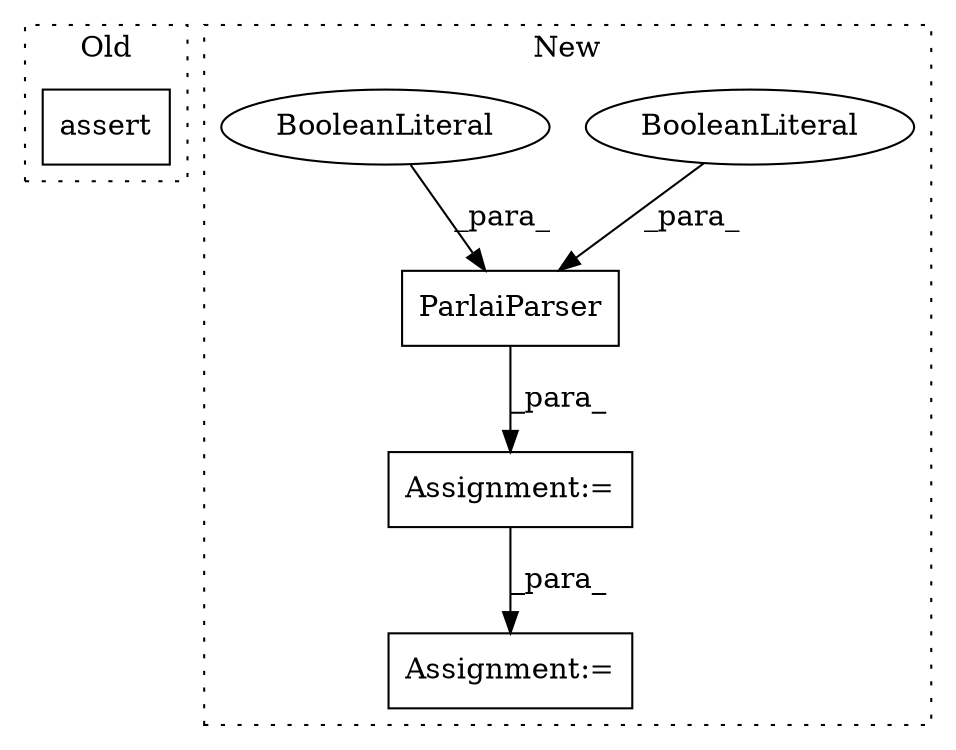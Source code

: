 digraph G {
subgraph cluster0 {
1 [label="assert" a="32" s="398,458" l="9,1" shape="box"];
label = "Old";
style="dotted";
}
subgraph cluster1 {
2 [label="ParlaiParser" a="32" s="367,390" l="13,1" shape="box"];
3 [label="BooleanLiteral" a="9" s="380" l="4" shape="ellipse"];
4 [label="BooleanLiteral" a="9" s="385" l="5" shape="ellipse"];
5 [label="Assignment:=" a="7" s="465" l="1" shape="box"];
6 [label="Assignment:=" a="7" s="366" l="1" shape="box"];
label = "New";
style="dotted";
}
2 -> 6 [label="_para_"];
3 -> 2 [label="_para_"];
4 -> 2 [label="_para_"];
6 -> 5 [label="_para_"];
}